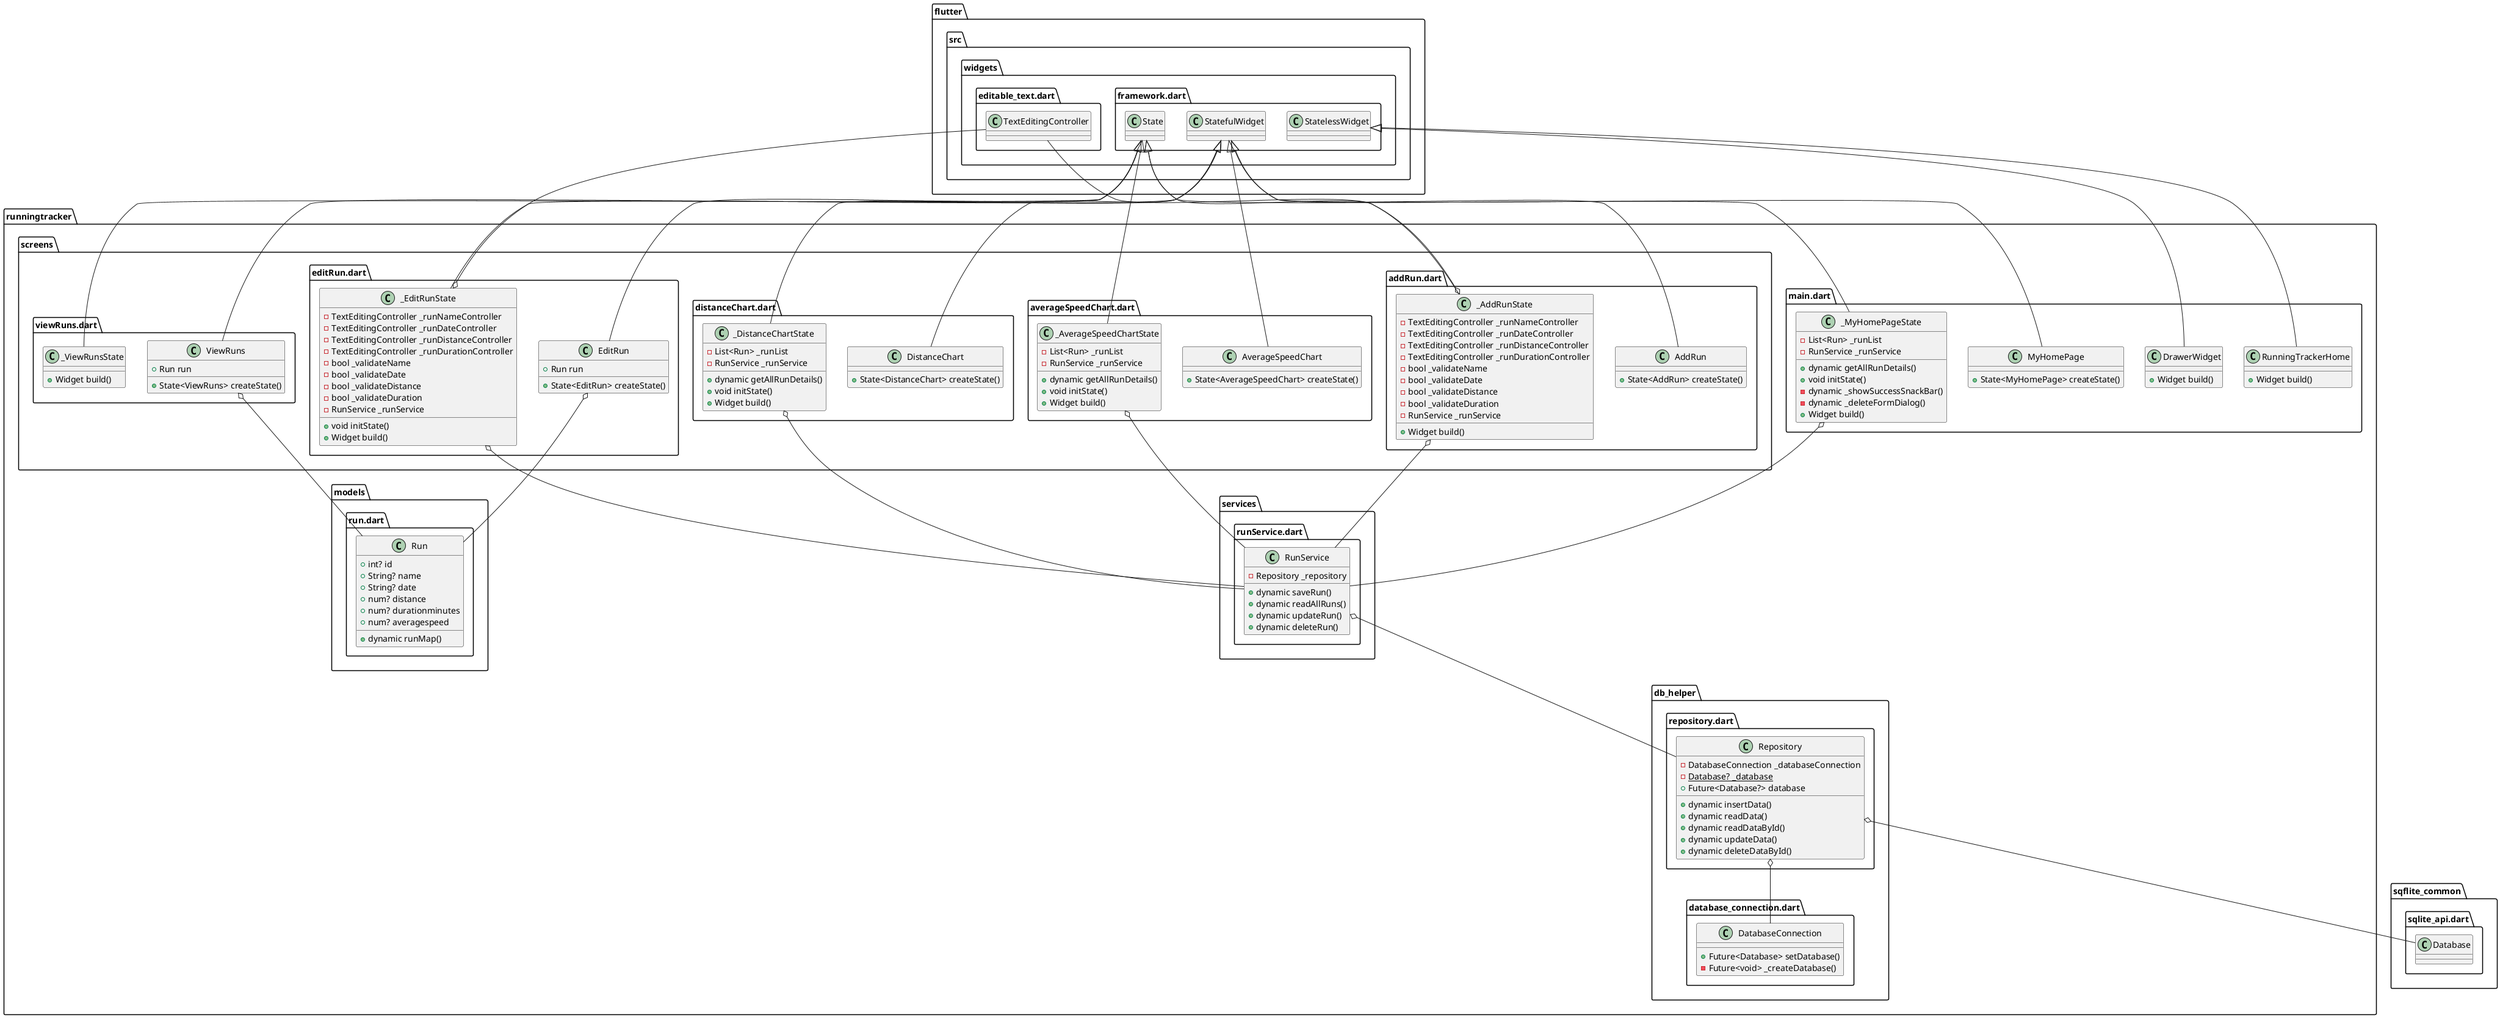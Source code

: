 @startuml runningtracker
set namespaceSeparator ::

class "runningtracker::db_helper::database_connection.dart::DatabaseConnection" {
    +Future<Database> setDatabase()
    -Future<void> _createDatabase()
}

class "runningtracker::db_helper::repository.dart::Repository" {
    -DatabaseConnection _databaseConnection
    {static} -Database? _database
    +Future<Database?> database
    +dynamic insertData()
    +dynamic readData()
    +dynamic readDataById()
    +dynamic updateData()
    +dynamic deleteDataById()
}

"runningtracker::db_helper::repository.dart::Repository" o-- "runningtracker::db_helper::database_connection.dart::DatabaseConnection"
"runningtracker::db_helper::repository.dart::Repository" o-- "sqflite_common::sqlite_api.dart::Database"

class "runningtracker::main.dart::RunningTrackerHome" {
    +Widget build()
}

"flutter::src::widgets::framework.dart::StatelessWidget" <|-- "runningtracker::main.dart::RunningTrackerHome"

class "runningtracker::main.dart::MyHomePage" {
    +State<MyHomePage> createState()
}

"flutter::src::widgets::framework.dart::StatefulWidget" <|-- "runningtracker::main.dart::MyHomePage"

class "runningtracker::main.dart::_MyHomePageState" {
    -List<Run> _runList
    -RunService _runService
    +dynamic getAllRunDetails()
    +void initState()
    -dynamic _showSuccessSnackBar()
    -dynamic _deleteFormDialog()
    +Widget build()
}

"runningtracker::main.dart::_MyHomePageState" o-- "runningtracker::services::runService.dart::RunService"
"flutter::src::widgets::framework.dart::State" <|-- "runningtracker::main.dart::_MyHomePageState"

class "runningtracker::main.dart::DrawerWidget" {
    +Widget build()
}

"flutter::src::widgets::framework.dart::StatelessWidget" <|-- "runningtracker::main.dart::DrawerWidget"

class "runningtracker::models::run.dart::Run" {
    +int? id
    +String? name
    +String? date
    +num? distance
    +num? durationminutes
    +num? averagespeed
    +dynamic runMap()
}

class "runningtracker::screens::addRun.dart::AddRun" {
    +State<AddRun> createState()
}

"flutter::src::widgets::framework.dart::StatefulWidget" <|-- "runningtracker::screens::addRun.dart::AddRun"

class "runningtracker::screens::addRun.dart::_AddRunState" {
    -TextEditingController _runNameController
    -TextEditingController _runDateController
    -TextEditingController _runDistanceController
    -TextEditingController _runDurationController
    -bool _validateName
    -bool _validateDate
    -bool _validateDistance
    -bool _validateDuration
    -RunService _runService
    +Widget build()
}

"runningtracker::screens::addRun.dart::_AddRunState" o-- "flutter::src::widgets::editable_text.dart::TextEditingController"
"runningtracker::screens::addRun.dart::_AddRunState" o-- "runningtracker::services::runService.dart::RunService"
"flutter::src::widgets::framework.dart::State" <|-- "runningtracker::screens::addRun.dart::_AddRunState"

class "runningtracker::screens::averageSpeedChart.dart::AverageSpeedChart" {
    +State<AverageSpeedChart> createState()
}

"flutter::src::widgets::framework.dart::StatefulWidget" <|-- "runningtracker::screens::averageSpeedChart.dart::AverageSpeedChart"

class "runningtracker::screens::averageSpeedChart.dart::_AverageSpeedChartState" {
    -List<Run> _runList
    -RunService _runService
    +dynamic getAllRunDetails()
    +void initState()
    +Widget build()
}

"runningtracker::screens::averageSpeedChart.dart::_AverageSpeedChartState" o-- "runningtracker::services::runService.dart::RunService"
"flutter::src::widgets::framework.dart::State" <|-- "runningtracker::screens::averageSpeedChart.dart::_AverageSpeedChartState"

class "runningtracker::screens::distanceChart.dart::DistanceChart" {
    +State<DistanceChart> createState()
}

"flutter::src::widgets::framework.dart::StatefulWidget" <|-- "runningtracker::screens::distanceChart.dart::DistanceChart"

class "runningtracker::screens::distanceChart.dart::_DistanceChartState" {
    -List<Run> _runList
    -RunService _runService
    +dynamic getAllRunDetails()
    +void initState()
    +Widget build()
}

"runningtracker::screens::distanceChart.dart::_DistanceChartState" o-- "runningtracker::services::runService.dart::RunService"
"flutter::src::widgets::framework.dart::State" <|-- "runningtracker::screens::distanceChart.dart::_DistanceChartState"

class "runningtracker::screens::editRun.dart::EditRun" {
    +Run run
    +State<EditRun> createState()
}

"runningtracker::screens::editRun.dart::EditRun" o-- "runningtracker::models::run.dart::Run"
"flutter::src::widgets::framework.dart::StatefulWidget" <|-- "runningtracker::screens::editRun.dart::EditRun"

class "runningtracker::screens::editRun.dart::_EditRunState" {
    -TextEditingController _runNameController
    -TextEditingController _runDateController
    -TextEditingController _runDistanceController
    -TextEditingController _runDurationController
    -bool _validateName
    -bool _validateDate
    -bool _validateDistance
    -bool _validateDuration
    -RunService _runService
    +void initState()
    +Widget build()
}

"runningtracker::screens::editRun.dart::_EditRunState" o-- "flutter::src::widgets::editable_text.dart::TextEditingController"
"runningtracker::screens::editRun.dart::_EditRunState" o-- "runningtracker::services::runService.dart::RunService"
"flutter::src::widgets::framework.dart::State" <|-- "runningtracker::screens::editRun.dart::_EditRunState"

class "runningtracker::screens::viewRuns.dart::ViewRuns" {
    +Run run
    +State<ViewRuns> createState()
}

"runningtracker::screens::viewRuns.dart::ViewRuns" o-- "runningtracker::models::run.dart::Run"
"flutter::src::widgets::framework.dart::StatefulWidget" <|-- "runningtracker::screens::viewRuns.dart::ViewRuns"

class "runningtracker::screens::viewRuns.dart::_ViewRunsState" {
    +Widget build()
}

"flutter::src::widgets::framework.dart::State" <|-- "runningtracker::screens::viewRuns.dart::_ViewRunsState"

class "runningtracker::services::runService.dart::RunService" {
    -Repository _repository
    +dynamic saveRun()
    +dynamic readAllRuns()
    +dynamic updateRun()
    +dynamic deleteRun()
}

"runningtracker::services::runService.dart::RunService" o-- "runningtracker::db_helper::repository.dart::Repository"


@enduml